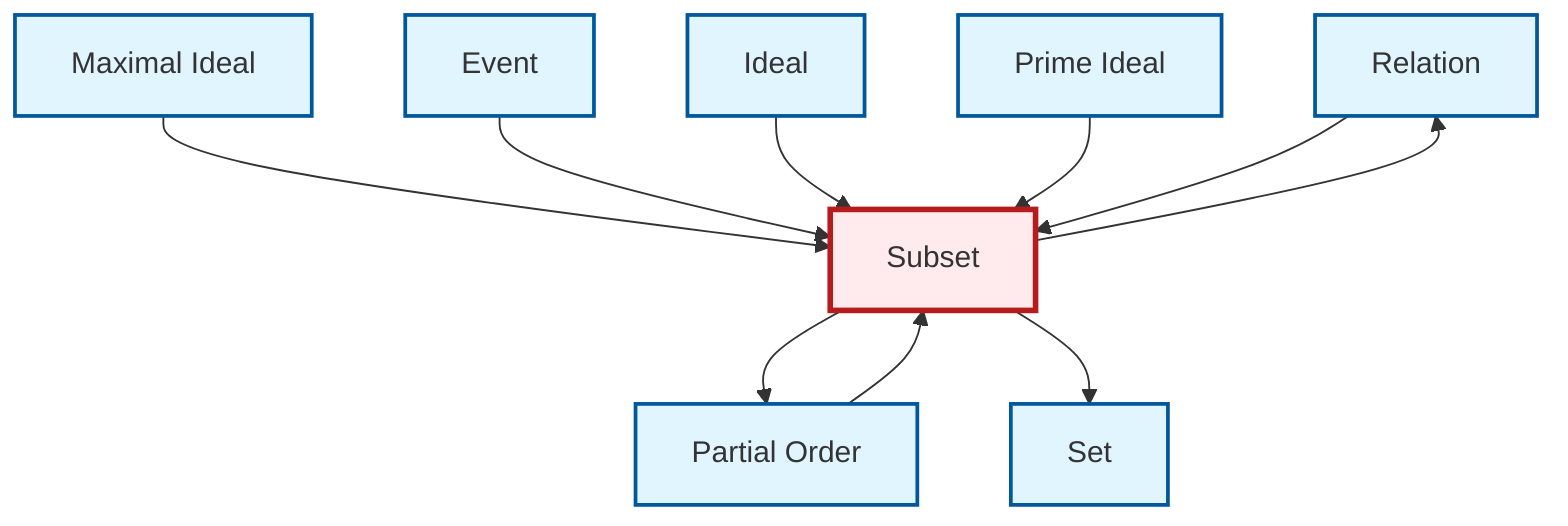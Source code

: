 graph TD
    classDef definition fill:#e1f5fe,stroke:#01579b,stroke-width:2px
    classDef theorem fill:#f3e5f5,stroke:#4a148c,stroke-width:2px
    classDef axiom fill:#fff3e0,stroke:#e65100,stroke-width:2px
    classDef example fill:#e8f5e9,stroke:#1b5e20,stroke-width:2px
    classDef current fill:#ffebee,stroke:#b71c1c,stroke-width:3px
    def-set["Set"]:::definition
    def-relation["Relation"]:::definition
    def-subset["Subset"]:::definition
    def-event["Event"]:::definition
    def-maximal-ideal["Maximal Ideal"]:::definition
    def-ideal["Ideal"]:::definition
    def-partial-order["Partial Order"]:::definition
    def-prime-ideal["Prime Ideal"]:::definition
    def-subset --> def-partial-order
    def-subset --> def-relation
    def-maximal-ideal --> def-subset
    def-event --> def-subset
    def-partial-order --> def-subset
    def-ideal --> def-subset
    def-prime-ideal --> def-subset
    def-subset --> def-set
    def-relation --> def-subset
    class def-subset current
